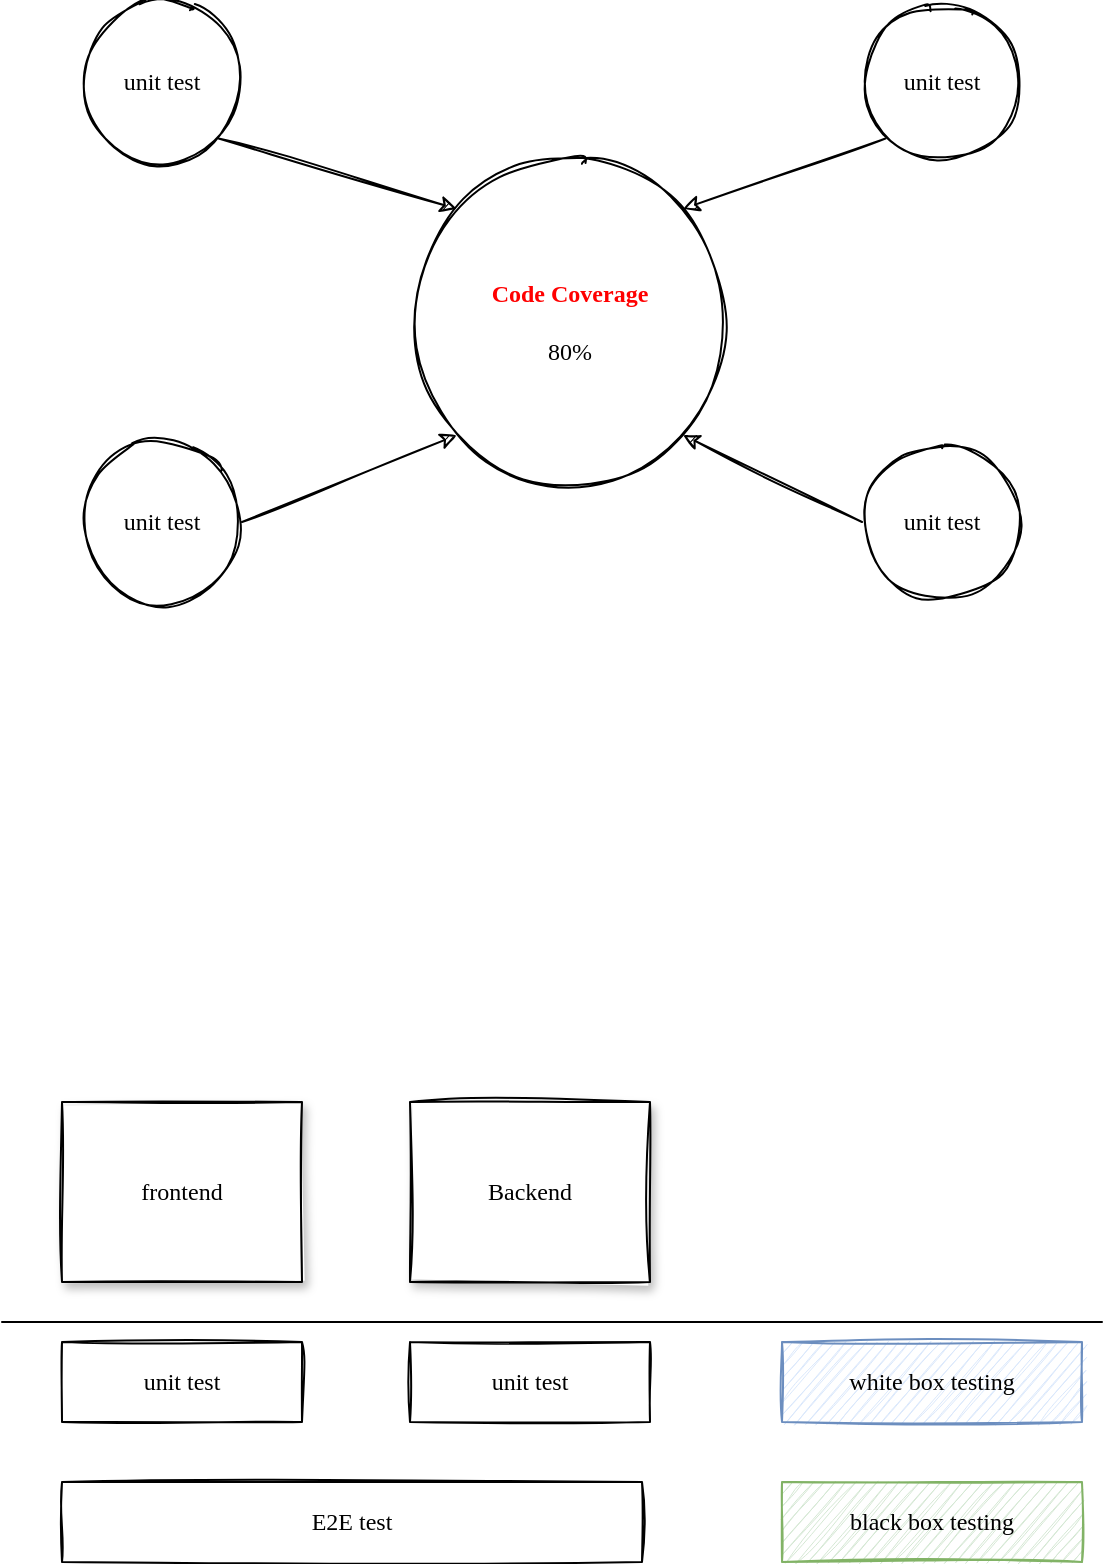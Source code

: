 <mxfile version="15.6.2" type="github">
  <diagram id="ZH2KbjmxVnfEUtynqmdB" name="Page-1">
    <mxGraphModel dx="770" dy="535" grid="1" gridSize="10" guides="1" tooltips="1" connect="1" arrows="1" fold="1" page="1" pageScale="1" pageWidth="827" pageHeight="1169" math="0" shadow="0">
      <root>
        <mxCell id="0" />
        <mxCell id="1" parent="0" />
        <mxCell id="ALMsAnsDGJCFRArficyo-1" value="&lt;font face=&quot;Comic Sans MS&quot;&gt;&lt;b&gt;&lt;font color=&quot;#ff0000&quot;&gt;Code Coverage&lt;/font&gt;&lt;/b&gt;&lt;br&gt;&lt;br&gt;80%&lt;/font&gt;" style="ellipse;whiteSpace=wrap;html=1;aspect=fixed;sketch=1;" vertex="1" parent="1">
          <mxGeometry x="334" y="220" width="160" height="160" as="geometry" />
        </mxCell>
        <mxCell id="ALMsAnsDGJCFRArficyo-2" value="unit test" style="ellipse;whiteSpace=wrap;html=1;aspect=fixed;fontFamily=Comic Sans MS;sketch=1;" vertex="1" parent="1">
          <mxGeometry x="170" y="140" width="80" height="80" as="geometry" />
        </mxCell>
        <mxCell id="ALMsAnsDGJCFRArficyo-3" value="unit test" style="ellipse;whiteSpace=wrap;html=1;aspect=fixed;fontFamily=Comic Sans MS;sketch=1;" vertex="1" parent="1">
          <mxGeometry x="170" y="360" width="80" height="80" as="geometry" />
        </mxCell>
        <mxCell id="ALMsAnsDGJCFRArficyo-4" value="unit test" style="ellipse;whiteSpace=wrap;html=1;aspect=fixed;fontFamily=Comic Sans MS;sketch=1;" vertex="1" parent="1">
          <mxGeometry x="560" y="140" width="80" height="80" as="geometry" />
        </mxCell>
        <mxCell id="ALMsAnsDGJCFRArficyo-5" value="unit test" style="ellipse;whiteSpace=wrap;html=1;aspect=fixed;fontFamily=Comic Sans MS;sketch=1;" vertex="1" parent="1">
          <mxGeometry x="560" y="360" width="80" height="80" as="geometry" />
        </mxCell>
        <mxCell id="ALMsAnsDGJCFRArficyo-6" value="" style="endArrow=classic;html=1;rounded=0;fontFamily=Comic Sans MS;exitX=1;exitY=1;exitDx=0;exitDy=0;entryX=0;entryY=0;entryDx=0;entryDy=0;sketch=1;" edge="1" parent="1" source="ALMsAnsDGJCFRArficyo-2" target="ALMsAnsDGJCFRArficyo-1">
          <mxGeometry width="50" height="50" relative="1" as="geometry">
            <mxPoint x="370" y="300" as="sourcePoint" />
            <mxPoint x="420" y="250" as="targetPoint" />
          </mxGeometry>
        </mxCell>
        <mxCell id="ALMsAnsDGJCFRArficyo-7" value="" style="endArrow=classic;html=1;rounded=0;fontFamily=Comic Sans MS;exitX=1;exitY=0.5;exitDx=0;exitDy=0;entryX=0;entryY=1;entryDx=0;entryDy=0;sketch=1;" edge="1" parent="1" source="ALMsAnsDGJCFRArficyo-3" target="ALMsAnsDGJCFRArficyo-1">
          <mxGeometry width="50" height="50" relative="1" as="geometry">
            <mxPoint x="220" y="320" as="sourcePoint" />
            <mxPoint x="270" y="270" as="targetPoint" />
          </mxGeometry>
        </mxCell>
        <mxCell id="ALMsAnsDGJCFRArficyo-8" value="" style="endArrow=classic;html=1;rounded=0;fontFamily=Comic Sans MS;exitX=0;exitY=1;exitDx=0;exitDy=0;entryX=1;entryY=0;entryDx=0;entryDy=0;sketch=1;" edge="1" parent="1" source="ALMsAnsDGJCFRArficyo-4" target="ALMsAnsDGJCFRArficyo-1">
          <mxGeometry width="50" height="50" relative="1" as="geometry">
            <mxPoint x="700" y="280" as="sourcePoint" />
            <mxPoint x="750" y="230" as="targetPoint" />
          </mxGeometry>
        </mxCell>
        <mxCell id="ALMsAnsDGJCFRArficyo-9" value="" style="endArrow=classic;html=1;rounded=0;fontFamily=Comic Sans MS;exitX=0;exitY=0.5;exitDx=0;exitDy=0;entryX=1;entryY=1;entryDx=0;entryDy=0;sketch=1;" edge="1" parent="1" source="ALMsAnsDGJCFRArficyo-5" target="ALMsAnsDGJCFRArficyo-1">
          <mxGeometry width="50" height="50" relative="1" as="geometry">
            <mxPoint x="650" y="340" as="sourcePoint" />
            <mxPoint x="700" y="290" as="targetPoint" />
          </mxGeometry>
        </mxCell>
        <mxCell id="ALMsAnsDGJCFRArficyo-10" value="frontend" style="rounded=0;whiteSpace=wrap;html=1;sketch=1;fontFamily=Comic Sans MS;fontColor=#000000;shadow=1;" vertex="1" parent="1">
          <mxGeometry x="160" y="690" width="120" height="90" as="geometry" />
        </mxCell>
        <mxCell id="ALMsAnsDGJCFRArficyo-11" value="Backend" style="rounded=0;whiteSpace=wrap;html=1;sketch=1;fontFamily=Comic Sans MS;fontColor=#000000;glass=0;shadow=1;" vertex="1" parent="1">
          <mxGeometry x="334" y="690" width="120" height="90" as="geometry" />
        </mxCell>
        <mxCell id="ALMsAnsDGJCFRArficyo-12" value="unit test" style="rounded=0;whiteSpace=wrap;html=1;sketch=1;fontFamily=Comic Sans MS;fontColor=#000000;" vertex="1" parent="1">
          <mxGeometry x="160" y="810" width="120" height="40" as="geometry" />
        </mxCell>
        <mxCell id="ALMsAnsDGJCFRArficyo-13" value="unit test" style="rounded=0;whiteSpace=wrap;html=1;sketch=1;fontFamily=Comic Sans MS;fontColor=#000000;" vertex="1" parent="1">
          <mxGeometry x="334" y="810" width="120" height="40" as="geometry" />
        </mxCell>
        <mxCell id="ALMsAnsDGJCFRArficyo-14" value="E2E test" style="rounded=0;whiteSpace=wrap;html=1;sketch=1;fontFamily=Comic Sans MS;fontColor=#000000;" vertex="1" parent="1">
          <mxGeometry x="160" y="880" width="290" height="40" as="geometry" />
        </mxCell>
        <mxCell id="ALMsAnsDGJCFRArficyo-16" value="white box testing" style="rounded=0;whiteSpace=wrap;html=1;sketch=1;fontFamily=Comic Sans MS;fillColor=#dae8fc;strokeColor=#6c8ebf;shadow=0;" vertex="1" parent="1">
          <mxGeometry x="520" y="810" width="150" height="40" as="geometry" />
        </mxCell>
        <mxCell id="ALMsAnsDGJCFRArficyo-17" value="black box testing" style="rounded=0;whiteSpace=wrap;html=1;sketch=1;fontFamily=Comic Sans MS;fillColor=#d5e8d4;strokeColor=#82b366;shadow=0;" vertex="1" parent="1">
          <mxGeometry x="520" y="880" width="150" height="40" as="geometry" />
        </mxCell>
        <mxCell id="ALMsAnsDGJCFRArficyo-18" value="" style="endArrow=none;html=1;rounded=0;sketch=1;fontFamily=Comic Sans MS;fontColor=#000000;" edge="1" parent="1">
          <mxGeometry width="50" height="50" relative="1" as="geometry">
            <mxPoint x="130" y="800" as="sourcePoint" />
            <mxPoint x="680" y="800" as="targetPoint" />
          </mxGeometry>
        </mxCell>
      </root>
    </mxGraphModel>
  </diagram>
</mxfile>

